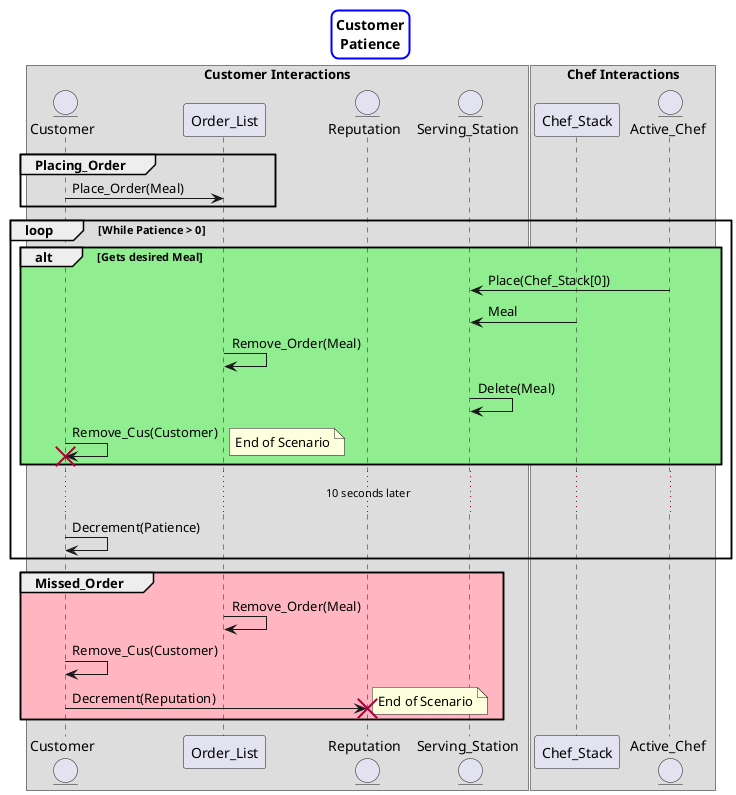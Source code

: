 ' Preview with Alt D
' Sequence diagram representing customer Patience, briefly shows placing order
@startuml
skinparam titleBorderRoundCorner 15
skinparam titleBorderThickness 2
skinparam titleBorderColor blue
title Customer\nPatience

box Customer Interactions
entity Customer as Cust
participant Order_List as Order
entity Reputation as Rep
entity Serving_Station as Serve
box Chef Interactions
participant Chef_Stack as Inventory
entity Active_Chef as Chef
end box
' Customer Placing order
group Placing_Order
    Cust -> Order : Place_Order(Meal)
end

' Customer waiting / being served
loop While Patience > 0
    alt #LightGreen Gets desired Meal
        Serve <- Chef : Place(Chef_Stack[0])
        Serve <- Inventory : Meal
        Order -> Order : Remove_Order(Meal)
        Serve -> Serve : Delete(Meal)
        Cust -> Cust !! : Remove_Cus(Customer)
        note right : End of Scenario
    end
' Patience loop decrements, until hits zero
    ... 10 seconds later ...
    Cust -> Cust : Decrement(Patience)
end

' Failed to be served
group #LightPink Missed_Order
    Order -> Order : Remove_Order(Meal)
    Cust -> Cust : Remove_Cus(Customer)
    Cust -> Rep !! : Decrement(Reputation)
    note right: End of Scenario
end
@enduml